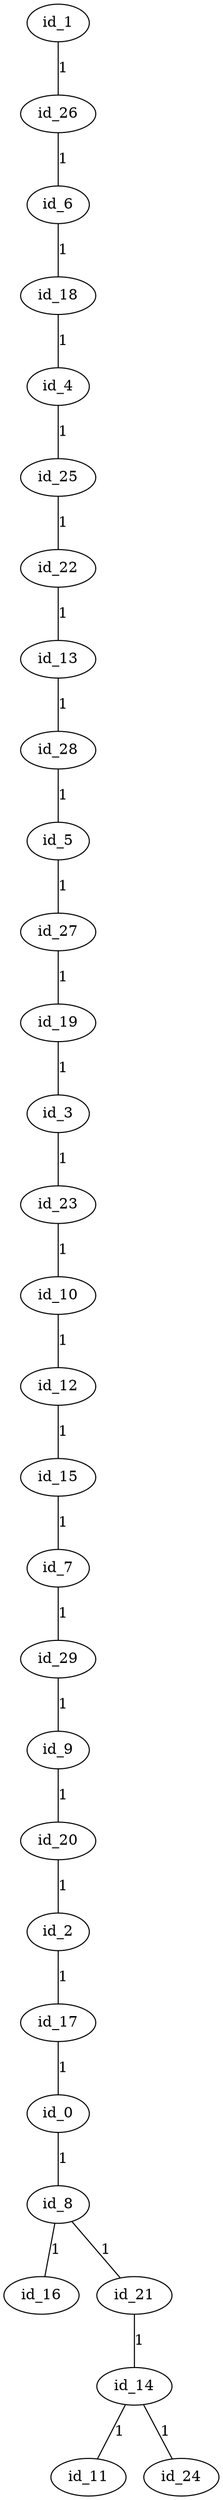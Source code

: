 graph GR{
id_0;
id_1;
id_2;
id_3;
id_4;
id_5;
id_6;
id_7;
id_8;
id_9;
id_10;
id_11;
id_12;
id_13;
id_14;
id_15;
id_16;
id_17;
id_18;
id_19;
id_20;
id_21;
id_22;
id_23;
id_24;
id_25;
id_26;
id_27;
id_28;
id_29;
id_1--id_26[label=1];
id_26--id_6[label=1];
id_6--id_18[label=1];
id_18--id_4[label=1];
id_4--id_25[label=1];
id_25--id_22[label=1];
id_22--id_13[label=1];
id_13--id_28[label=1];
id_28--id_5[label=1];
id_5--id_27[label=1];
id_27--id_19[label=1];
id_19--id_3[label=1];
id_3--id_23[label=1];
id_23--id_10[label=1];
id_10--id_12[label=1];
id_12--id_15[label=1];
id_15--id_7[label=1];
id_7--id_29[label=1];
id_29--id_9[label=1];
id_9--id_20[label=1];
id_20--id_2[label=1];
id_2--id_17[label=1];
id_17--id_0[label=1];
id_0--id_8[label=1];
id_8--id_21[label=1];
id_21--id_14[label=1];
id_14--id_11[label=1];
id_14--id_24[label=1];
id_8--id_16[label=1];
}